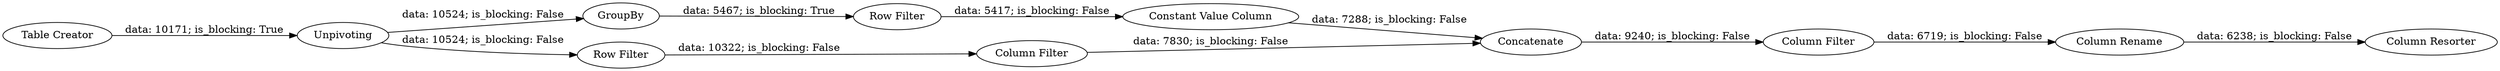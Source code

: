 digraph {
	"1389656330470186317_8" [label="Column Filter"]
	"1389656330470186317_11" [label="Column Filter"]
	"1389656330470186317_1" [label="Table Creator"]
	"1389656330470186317_14" [label="Column Resorter"]
	"1389656330470186317_7" [label=GroupBy]
	"1389656330470186317_6" [label="Row Filter"]
	"1389656330470186317_13" [label="Row Filter"]
	"1389656330470186317_5" [label=Unpivoting]
	"1389656330470186317_10" [label=Concatenate]
	"1389656330470186317_9" [label="Constant Value Column"]
	"1389656330470186317_12" [label="Column Rename"]
	"1389656330470186317_11" -> "1389656330470186317_12" [label="data: 6719; is_blocking: False"]
	"1389656330470186317_5" -> "1389656330470186317_7" [label="data: 10524; is_blocking: False"]
	"1389656330470186317_8" -> "1389656330470186317_10" [label="data: 7830; is_blocking: False"]
	"1389656330470186317_13" -> "1389656330470186317_9" [label="data: 5417; is_blocking: False"]
	"1389656330470186317_10" -> "1389656330470186317_11" [label="data: 9240; is_blocking: False"]
	"1389656330470186317_6" -> "1389656330470186317_8" [label="data: 10322; is_blocking: False"]
	"1389656330470186317_9" -> "1389656330470186317_10" [label="data: 7288; is_blocking: False"]
	"1389656330470186317_7" -> "1389656330470186317_13" [label="data: 5467; is_blocking: True"]
	"1389656330470186317_12" -> "1389656330470186317_14" [label="data: 6238; is_blocking: False"]
	"1389656330470186317_5" -> "1389656330470186317_6" [label="data: 10524; is_blocking: False"]
	"1389656330470186317_1" -> "1389656330470186317_5" [label="data: 10171; is_blocking: True"]
	rankdir=LR
}
